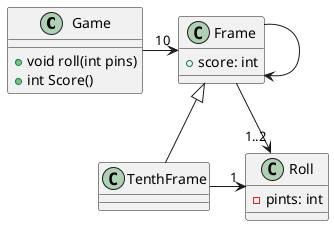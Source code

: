 @startuml


class Game {
      + void roll(int pins)
      + int Score()
}

class Frame {
        + score: int
}

class Roll {
        - pints: int
}

class TenthFrame {}

Game -right-> "10" Frame
Frame --> "1..2" Roll

TenthFrame -up-|> Frame
TenthFrame -right-> "1" Roll

Frame --> Frame

@enduml
